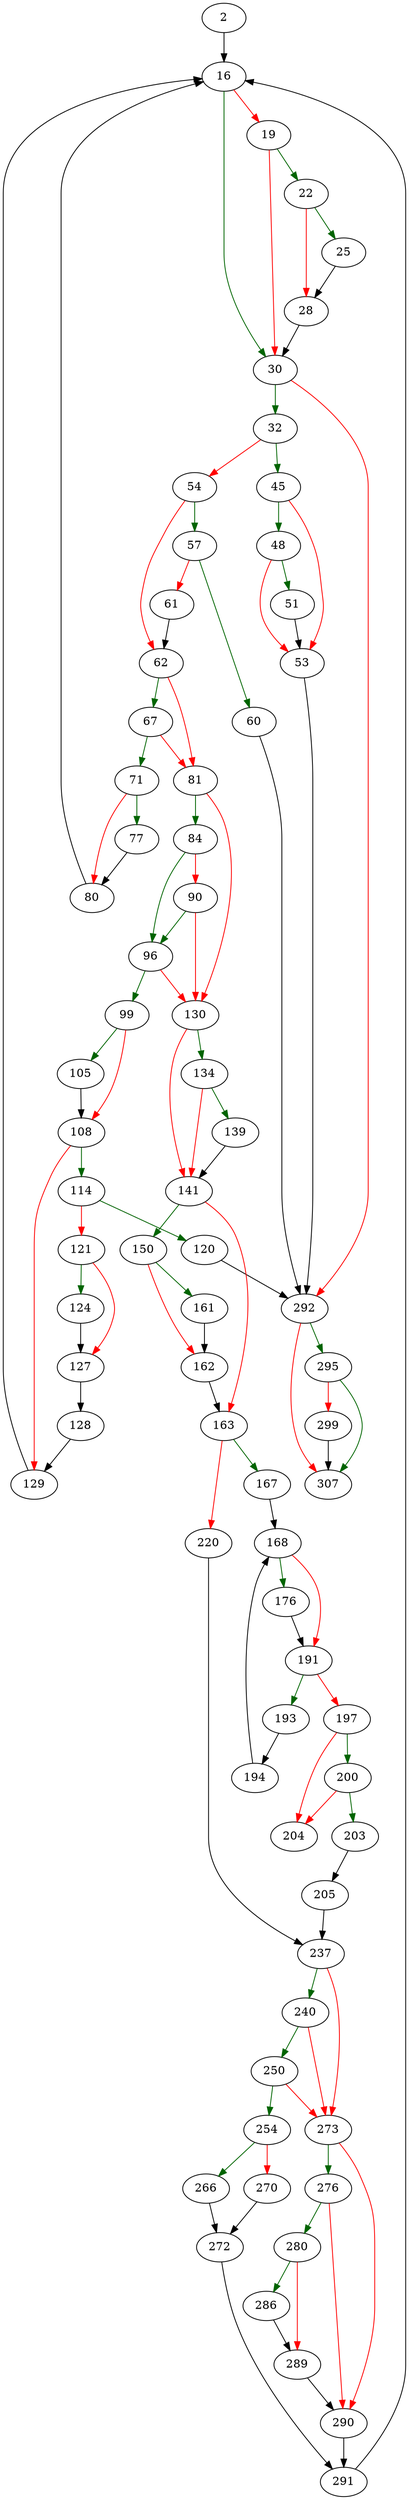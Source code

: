 strict digraph "process_input" {
	// Node definitions.
	2 [entry=true];
	16;
	30;
	19;
	22;
	25;
	28;
	32;
	292;
	45;
	54;
	48;
	53;
	51;
	57;
	62;
	60;
	61;
	67;
	81;
	71;
	77;
	80;
	84;
	130;
	96;
	90;
	99;
	105;
	108;
	114;
	129;
	120;
	121;
	124;
	127;
	128;
	134;
	141;
	139;
	150;
	163;
	161;
	162;
	167;
	220;
	168;
	176;
	191;
	193;
	197;
	194;
	200;
	204;
	203;
	205;
	237;
	240;
	273;
	250;
	254;
	266;
	270;
	272;
	291;
	276;
	290;
	280;
	286;
	289;
	295;
	307;
	299;

	// Edge definitions.
	2 -> 16;
	16 -> 30 [
		color=darkgreen
		cond=true
	];
	16 -> 19 [
		color=red
		cond=false
	];
	30 -> 32 [
		color=darkgreen
		cond=true
	];
	30 -> 292 [
		color=red
		cond=false
	];
	19 -> 30 [
		color=red
		cond=false
	];
	19 -> 22 [
		color=darkgreen
		cond=true
	];
	22 -> 25 [
		color=darkgreen
		cond=true
	];
	22 -> 28 [
		color=red
		cond=false
	];
	25 -> 28;
	28 -> 30;
	32 -> 45 [
		color=darkgreen
		cond=true
	];
	32 -> 54 [
		color=red
		cond=false
	];
	292 -> 295 [
		color=darkgreen
		cond=true
	];
	292 -> 307 [
		color=red
		cond=false
	];
	45 -> 48 [
		color=darkgreen
		cond=true
	];
	45 -> 53 [
		color=red
		cond=false
	];
	54 -> 57 [
		color=darkgreen
		cond=true
	];
	54 -> 62 [
		color=red
		cond=false
	];
	48 -> 53 [
		color=red
		cond=false
	];
	48 -> 51 [
		color=darkgreen
		cond=true
	];
	53 -> 292;
	51 -> 53;
	57 -> 60 [
		color=darkgreen
		cond=true
	];
	57 -> 61 [
		color=red
		cond=false
	];
	62 -> 67 [
		color=darkgreen
		cond=true
	];
	62 -> 81 [
		color=red
		cond=false
	];
	60 -> 292;
	61 -> 62;
	67 -> 81 [
		color=red
		cond=false
	];
	67 -> 71 [
		color=darkgreen
		cond=true
	];
	81 -> 84 [
		color=darkgreen
		cond=true
	];
	81 -> 130 [
		color=red
		cond=false
	];
	71 -> 77 [
		color=darkgreen
		cond=true
	];
	71 -> 80 [
		color=red
		cond=false
	];
	77 -> 80;
	80 -> 16;
	84 -> 96 [
		color=darkgreen
		cond=true
	];
	84 -> 90 [
		color=red
		cond=false
	];
	130 -> 134 [
		color=darkgreen
		cond=true
	];
	130 -> 141 [
		color=red
		cond=false
	];
	96 -> 130 [
		color=red
		cond=false
	];
	96 -> 99 [
		color=darkgreen
		cond=true
	];
	90 -> 130 [
		color=red
		cond=false
	];
	90 -> 96 [
		color=darkgreen
		cond=true
	];
	99 -> 105 [
		color=darkgreen
		cond=true
	];
	99 -> 108 [
		color=red
		cond=false
	];
	105 -> 108;
	108 -> 114 [
		color=darkgreen
		cond=true
	];
	108 -> 129 [
		color=red
		cond=false
	];
	114 -> 120 [
		color=darkgreen
		cond=true
	];
	114 -> 121 [
		color=red
		cond=false
	];
	129 -> 16;
	120 -> 292;
	121 -> 124 [
		color=darkgreen
		cond=true
	];
	121 -> 127 [
		color=red
		cond=false
	];
	124 -> 127;
	127 -> 128;
	128 -> 129;
	134 -> 141 [
		color=red
		cond=false
	];
	134 -> 139 [
		color=darkgreen
		cond=true
	];
	141 -> 150 [
		color=darkgreen
		cond=true
	];
	141 -> 163 [
		color=red
		cond=false
	];
	139 -> 141;
	150 -> 161 [
		color=darkgreen
		cond=true
	];
	150 -> 162 [
		color=red
		cond=false
	];
	163 -> 167 [
		color=darkgreen
		cond=true
	];
	163 -> 220 [
		color=red
		cond=false
	];
	161 -> 162;
	162 -> 163;
	167 -> 168;
	220 -> 237;
	168 -> 176 [
		color=darkgreen
		cond=true
	];
	168 -> 191 [
		color=red
		cond=false
	];
	176 -> 191;
	191 -> 193 [
		color=darkgreen
		cond=true
	];
	191 -> 197 [
		color=red
		cond=false
	];
	193 -> 194;
	197 -> 200 [
		color=darkgreen
		cond=true
	];
	197 -> 204 [
		color=red
		cond=false
	];
	194 -> 168;
	200 -> 204 [
		color=red
		cond=false
	];
	200 -> 203 [
		color=darkgreen
		cond=true
	];
	203 -> 205;
	205 -> 237;
	237 -> 240 [
		color=darkgreen
		cond=true
	];
	237 -> 273 [
		color=red
		cond=false
	];
	240 -> 273 [
		color=red
		cond=false
	];
	240 -> 250 [
		color=darkgreen
		cond=true
	];
	273 -> 276 [
		color=darkgreen
		cond=true
	];
	273 -> 290 [
		color=red
		cond=false
	];
	250 -> 273 [
		color=red
		cond=false
	];
	250 -> 254 [
		color=darkgreen
		cond=true
	];
	254 -> 266 [
		color=darkgreen
		cond=true
	];
	254 -> 270 [
		color=red
		cond=false
	];
	266 -> 272;
	270 -> 272;
	272 -> 291;
	291 -> 16;
	276 -> 290 [
		color=red
		cond=false
	];
	276 -> 280 [
		color=darkgreen
		cond=true
	];
	290 -> 291;
	280 -> 286 [
		color=darkgreen
		cond=true
	];
	280 -> 289 [
		color=red
		cond=false
	];
	286 -> 289;
	289 -> 290;
	295 -> 307 [
		color=darkgreen
		cond=true
	];
	295 -> 299 [
		color=red
		cond=false
	];
	299 -> 307;
}